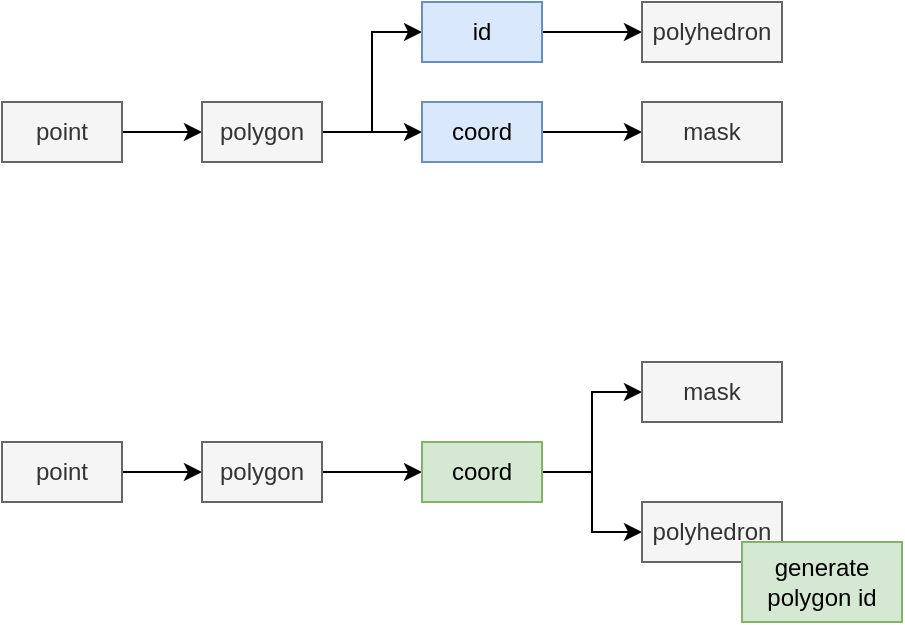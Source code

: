 <mxfile version="24.7.6">
  <diagram name="第 1 页" id="Wry6L-SMj_fOpSCcy8vZ">
    <mxGraphModel dx="591" dy="366" grid="1" gridSize="10" guides="1" tooltips="1" connect="1" arrows="1" fold="1" page="1" pageScale="1" pageWidth="827" pageHeight="1169" math="0" shadow="0">
      <root>
        <mxCell id="0" />
        <mxCell id="1" parent="0" />
        <mxCell id="dxPO3lRk6qNpfQ4uOH_b-7" style="edgeStyle=orthogonalEdgeStyle;rounded=0;orthogonalLoop=1;jettySize=auto;html=1;entryX=0;entryY=0.5;entryDx=0;entryDy=0;" edge="1" parent="1" source="dxPO3lRk6qNpfQ4uOH_b-1" target="dxPO3lRk6qNpfQ4uOH_b-2">
          <mxGeometry relative="1" as="geometry" />
        </mxCell>
        <mxCell id="dxPO3lRk6qNpfQ4uOH_b-1" value="point" style="rounded=0;whiteSpace=wrap;html=1;fillColor=#f5f5f5;fontColor=#333333;strokeColor=#666666;" vertex="1" parent="1">
          <mxGeometry x="20" y="100" width="60" height="30" as="geometry" />
        </mxCell>
        <mxCell id="dxPO3lRk6qNpfQ4uOH_b-8" style="edgeStyle=orthogonalEdgeStyle;rounded=0;orthogonalLoop=1;jettySize=auto;html=1;entryX=0;entryY=0.5;entryDx=0;entryDy=0;" edge="1" parent="1" source="dxPO3lRk6qNpfQ4uOH_b-2" target="dxPO3lRk6qNpfQ4uOH_b-4">
          <mxGeometry relative="1" as="geometry" />
        </mxCell>
        <mxCell id="dxPO3lRk6qNpfQ4uOH_b-9" style="edgeStyle=orthogonalEdgeStyle;rounded=0;orthogonalLoop=1;jettySize=auto;html=1;exitX=1;exitY=0.5;exitDx=0;exitDy=0;entryX=0;entryY=0.5;entryDx=0;entryDy=0;" edge="1" parent="1" source="dxPO3lRk6qNpfQ4uOH_b-2" target="dxPO3lRk6qNpfQ4uOH_b-3">
          <mxGeometry relative="1" as="geometry" />
        </mxCell>
        <mxCell id="dxPO3lRk6qNpfQ4uOH_b-2" value="polygon" style="rounded=0;whiteSpace=wrap;html=1;fillColor=#f5f5f5;fontColor=#333333;strokeColor=#666666;" vertex="1" parent="1">
          <mxGeometry x="120" y="100" width="60" height="30" as="geometry" />
        </mxCell>
        <mxCell id="dxPO3lRk6qNpfQ4uOH_b-10" style="edgeStyle=orthogonalEdgeStyle;rounded=0;orthogonalLoop=1;jettySize=auto;html=1;entryX=0;entryY=0.5;entryDx=0;entryDy=0;" edge="1" parent="1" source="dxPO3lRk6qNpfQ4uOH_b-3" target="dxPO3lRk6qNpfQ4uOH_b-5">
          <mxGeometry relative="1" as="geometry" />
        </mxCell>
        <mxCell id="dxPO3lRk6qNpfQ4uOH_b-3" value="id" style="rounded=0;whiteSpace=wrap;html=1;fillColor=#dae8fc;strokeColor=#6c8ebf;" vertex="1" parent="1">
          <mxGeometry x="230" y="50" width="60" height="30" as="geometry" />
        </mxCell>
        <mxCell id="dxPO3lRk6qNpfQ4uOH_b-11" style="edgeStyle=orthogonalEdgeStyle;rounded=0;orthogonalLoop=1;jettySize=auto;html=1;exitX=1;exitY=0.5;exitDx=0;exitDy=0;entryX=0;entryY=0.5;entryDx=0;entryDy=0;" edge="1" parent="1" source="dxPO3lRk6qNpfQ4uOH_b-4" target="dxPO3lRk6qNpfQ4uOH_b-6">
          <mxGeometry relative="1" as="geometry" />
        </mxCell>
        <mxCell id="dxPO3lRk6qNpfQ4uOH_b-4" value="coord" style="rounded=0;whiteSpace=wrap;html=1;fillColor=#dae8fc;strokeColor=#6c8ebf;" vertex="1" parent="1">
          <mxGeometry x="230" y="100" width="60" height="30" as="geometry" />
        </mxCell>
        <mxCell id="dxPO3lRk6qNpfQ4uOH_b-5" value="polyhedron" style="rounded=0;whiteSpace=wrap;html=1;fillColor=#f5f5f5;fontColor=#333333;strokeColor=#666666;" vertex="1" parent="1">
          <mxGeometry x="340" y="50" width="70" height="30" as="geometry" />
        </mxCell>
        <mxCell id="dxPO3lRk6qNpfQ4uOH_b-6" value="mask" style="rounded=0;whiteSpace=wrap;html=1;fillColor=#f5f5f5;fontColor=#333333;strokeColor=#666666;" vertex="1" parent="1">
          <mxGeometry x="340" y="100" width="70" height="30" as="geometry" />
        </mxCell>
        <mxCell id="dxPO3lRk6qNpfQ4uOH_b-12" style="edgeStyle=orthogonalEdgeStyle;rounded=0;orthogonalLoop=1;jettySize=auto;html=1;entryX=0;entryY=0.5;entryDx=0;entryDy=0;" edge="1" parent="1" source="dxPO3lRk6qNpfQ4uOH_b-13" target="dxPO3lRk6qNpfQ4uOH_b-16">
          <mxGeometry relative="1" as="geometry" />
        </mxCell>
        <mxCell id="dxPO3lRk6qNpfQ4uOH_b-13" value="point" style="rounded=0;whiteSpace=wrap;html=1;fillColor=#f5f5f5;fontColor=#333333;strokeColor=#666666;" vertex="1" parent="1">
          <mxGeometry x="20" y="270" width="60" height="30" as="geometry" />
        </mxCell>
        <mxCell id="dxPO3lRk6qNpfQ4uOH_b-14" style="edgeStyle=orthogonalEdgeStyle;rounded=0;orthogonalLoop=1;jettySize=auto;html=1;entryX=0;entryY=0.5;entryDx=0;entryDy=0;" edge="1" parent="1" source="dxPO3lRk6qNpfQ4uOH_b-16" target="dxPO3lRk6qNpfQ4uOH_b-20">
          <mxGeometry relative="1" as="geometry" />
        </mxCell>
        <mxCell id="dxPO3lRk6qNpfQ4uOH_b-16" value="polygon" style="rounded=0;whiteSpace=wrap;html=1;fillColor=#f5f5f5;fontColor=#333333;strokeColor=#666666;" vertex="1" parent="1">
          <mxGeometry x="120" y="270" width="60" height="30" as="geometry" />
        </mxCell>
        <mxCell id="dxPO3lRk6qNpfQ4uOH_b-19" style="edgeStyle=orthogonalEdgeStyle;rounded=0;orthogonalLoop=1;jettySize=auto;html=1;exitX=1;exitY=0.5;exitDx=0;exitDy=0;entryX=0;entryY=0.5;entryDx=0;entryDy=0;" edge="1" parent="1" source="dxPO3lRk6qNpfQ4uOH_b-20" target="dxPO3lRk6qNpfQ4uOH_b-22">
          <mxGeometry relative="1" as="geometry" />
        </mxCell>
        <mxCell id="dxPO3lRk6qNpfQ4uOH_b-25" style="edgeStyle=orthogonalEdgeStyle;rounded=0;orthogonalLoop=1;jettySize=auto;html=1;exitX=1;exitY=0.5;exitDx=0;exitDy=0;" edge="1" parent="1" source="dxPO3lRk6qNpfQ4uOH_b-20" target="dxPO3lRk6qNpfQ4uOH_b-24">
          <mxGeometry relative="1" as="geometry" />
        </mxCell>
        <mxCell id="dxPO3lRk6qNpfQ4uOH_b-20" value="coord" style="rounded=0;whiteSpace=wrap;html=1;fillColor=#d5e8d4;strokeColor=#82b366;" vertex="1" parent="1">
          <mxGeometry x="230" y="270" width="60" height="30" as="geometry" />
        </mxCell>
        <mxCell id="dxPO3lRk6qNpfQ4uOH_b-22" value="mask" style="rounded=0;whiteSpace=wrap;html=1;fillColor=#f5f5f5;fontColor=#333333;strokeColor=#666666;" vertex="1" parent="1">
          <mxGeometry x="340" y="230" width="70" height="30" as="geometry" />
        </mxCell>
        <mxCell id="dxPO3lRk6qNpfQ4uOH_b-24" value="polyhedron" style="rounded=0;whiteSpace=wrap;html=1;fillColor=#f5f5f5;fontColor=#333333;strokeColor=#666666;" vertex="1" parent="1">
          <mxGeometry x="340" y="300" width="70" height="30" as="geometry" />
        </mxCell>
        <mxCell id="dxPO3lRk6qNpfQ4uOH_b-26" value="generate polygon id" style="rounded=0;whiteSpace=wrap;html=1;fillColor=#d5e8d4;strokeColor=#82b366;" vertex="1" parent="1">
          <mxGeometry x="390" y="320" width="80" height="40" as="geometry" />
        </mxCell>
      </root>
    </mxGraphModel>
  </diagram>
</mxfile>

